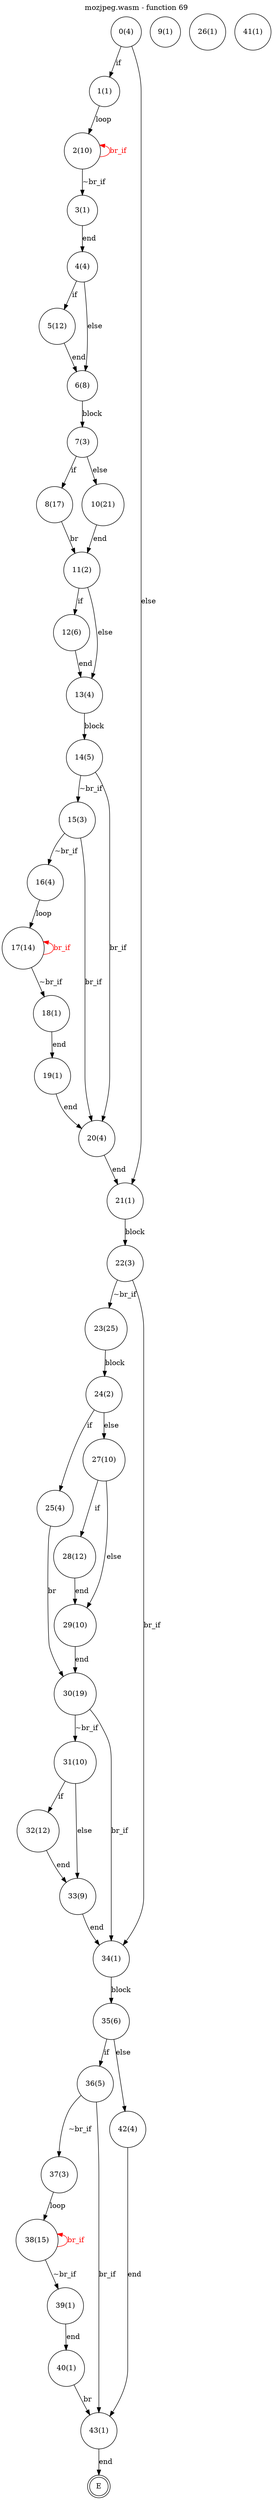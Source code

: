 digraph finite_state_machine {
    label = "mozjpeg.wasm - function 69"
    labelloc =  t
    labelfontsize = 16
    labelfontcolor = black
    labelfontname = "Helvetica"
    node [shape = doublecircle]; E ;
node [shape=circle, fontcolor=black, style="", label="0(4)"]0
node [shape=circle, fontcolor=black, style="", label="1(1)"]1
node [shape=circle, fontcolor=black, style="", label="2(10)"]2
node [shape=circle, fontcolor=black, style="", label="3(1)"]3
node [shape=circle, fontcolor=black, style="", label="4(4)"]4
node [shape=circle, fontcolor=black, style="", label="5(12)"]5
node [shape=circle, fontcolor=black, style="", label="6(8)"]6
node [shape=circle, fontcolor=black, style="", label="7(3)"]7
node [shape=circle, fontcolor=black, style="", label="8(17)"]8
node [shape=circle, fontcolor=black, style="", label="9(1)"]9
node [shape=circle, fontcolor=black, style="", label="10(21)"]10
node [shape=circle, fontcolor=black, style="", label="11(2)"]11
node [shape=circle, fontcolor=black, style="", label="12(6)"]12
node [shape=circle, fontcolor=black, style="", label="13(4)"]13
node [shape=circle, fontcolor=black, style="", label="14(5)"]14
node [shape=circle, fontcolor=black, style="", label="15(3)"]15
node [shape=circle, fontcolor=black, style="", label="16(4)"]16
node [shape=circle, fontcolor=black, style="", label="17(14)"]17
node [shape=circle, fontcolor=black, style="", label="18(1)"]18
node [shape=circle, fontcolor=black, style="", label="19(1)"]19
node [shape=circle, fontcolor=black, style="", label="20(4)"]20
node [shape=circle, fontcolor=black, style="", label="21(1)"]21
node [shape=circle, fontcolor=black, style="", label="22(3)"]22
node [shape=circle, fontcolor=black, style="", label="23(25)"]23
node [shape=circle, fontcolor=black, style="", label="24(2)"]24
node [shape=circle, fontcolor=black, style="", label="25(4)"]25
node [shape=circle, fontcolor=black, style="", label="26(1)"]26
node [shape=circle, fontcolor=black, style="", label="27(10)"]27
node [shape=circle, fontcolor=black, style="", label="28(12)"]28
node [shape=circle, fontcolor=black, style="", label="29(10)"]29
node [shape=circle, fontcolor=black, style="", label="30(19)"]30
node [shape=circle, fontcolor=black, style="", label="31(10)"]31
node [shape=circle, fontcolor=black, style="", label="32(12)"]32
node [shape=circle, fontcolor=black, style="", label="33(9)"]33
node [shape=circle, fontcolor=black, style="", label="34(1)"]34
node [shape=circle, fontcolor=black, style="", label="35(6)"]35
node [shape=circle, fontcolor=black, style="", label="36(5)"]36
node [shape=circle, fontcolor=black, style="", label="37(3)"]37
node [shape=circle, fontcolor=black, style="", label="38(15)"]38
node [shape=circle, fontcolor=black, style="", label="39(1)"]39
node [shape=circle, fontcolor=black, style="", label="40(1)"]40
node [shape=circle, fontcolor=black, style="", label="41(1)"]41
node [shape=circle, fontcolor=black, style="", label="42(4)"]42
node [shape=circle, fontcolor=black, style="", label="43(1)"]43
node [shape=circle, fontcolor=black, style="", label="E"]E
    0 -> 1[label="if"];
    0 -> 21[label="else"];
    1 -> 2[label="loop"];
    2 -> 3[label="~br_if"];
    2 -> 2[color="red" dir=back fontcolor="red" label="br_if"];
    3 -> 4[label="end"];
    4 -> 5[label="if"];
    4 -> 6[label="else"];
    5 -> 6[label="end"];
    6 -> 7[label="block"];
    7 -> 8[label="if"];
    7 -> 10[label="else"];
    8 -> 11[label="br"];
    10 -> 11[label="end"];
    11 -> 12[label="if"];
    11 -> 13[label="else"];
    12 -> 13[label="end"];
    13 -> 14[label="block"];
    14 -> 15[label="~br_if"];
    14 -> 20[label="br_if"];
    15 -> 16[label="~br_if"];
    15 -> 20[label="br_if"];
    16 -> 17[label="loop"];
    17 -> 18[label="~br_if"];
    17 -> 17[color="red" dir=back fontcolor="red" label="br_if"];
    18 -> 19[label="end"];
    19 -> 20[label="end"];
    20 -> 21[label="end"];
    21 -> 22[label="block"];
    22 -> 23[label="~br_if"];
    22 -> 34[label="br_if"];
    23 -> 24[label="block"];
    24 -> 25[label="if"];
    24 -> 27[label="else"];
    25 -> 30[label="br"];
    27 -> 28[label="if"];
    27 -> 29[label="else"];
    28 -> 29[label="end"];
    29 -> 30[label="end"];
    30 -> 31[label="~br_if"];
    30 -> 34[label="br_if"];
    31 -> 32[label="if"];
    31 -> 33[label="else"];
    32 -> 33[label="end"];
    33 -> 34[label="end"];
    34 -> 35[label="block"];
    35 -> 36[label="if"];
    35 -> 42[label="else"];
    36 -> 37[label="~br_if"];
    36 -> 43[label="br_if"];
    37 -> 38[label="loop"];
    38 -> 39[label="~br_if"];
    38 -> 38[color="red" dir=back fontcolor="red" label="br_if"];
    39 -> 40[label="end"];
    40 -> 43[label="br"];
    42 -> 43[label="end"];
    43 -> E[label="end"];
}
